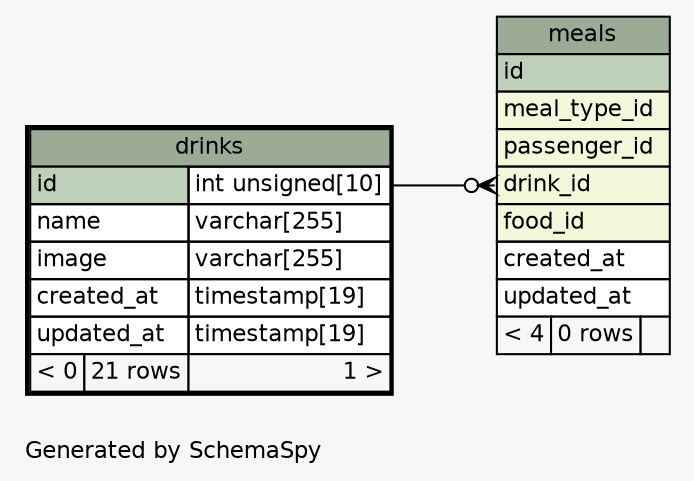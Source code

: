 // dot 2.38.0 on Linux 4.8.0-46-generic
// SchemaSpy rev 590
digraph "oneDegreeRelationshipsDiagram" {
  graph [
    rankdir="RL"
    bgcolor="#f7f7f7"
    label="\nGenerated by SchemaSpy"
    labeljust="l"
    nodesep="0.18"
    ranksep="0.46"
    fontname="Helvetica"
    fontsize="11"
  ];
  node [
    fontname="Helvetica"
    fontsize="11"
    shape="plaintext"
  ];
  edge [
    arrowsize="0.8"
  ];
  "meals":"drink_id":w -> "drinks":"id.type":e [arrowhead=none dir=back arrowtail=crowodot];
  "drinks" [
    label=<
    <TABLE BORDER="2" CELLBORDER="1" CELLSPACING="0" BGCOLOR="#ffffff">
      <TR><TD COLSPAN="3" BGCOLOR="#9bab96" ALIGN="CENTER">drinks</TD></TR>
      <TR><TD PORT="id" COLSPAN="2" BGCOLOR="#bed1b8" ALIGN="LEFT">id</TD><TD PORT="id.type" ALIGN="LEFT">int unsigned[10]</TD></TR>
      <TR><TD PORT="name" COLSPAN="2" ALIGN="LEFT">name</TD><TD PORT="name.type" ALIGN="LEFT">varchar[255]</TD></TR>
      <TR><TD PORT="image" COLSPAN="2" ALIGN="LEFT">image</TD><TD PORT="image.type" ALIGN="LEFT">varchar[255]</TD></TR>
      <TR><TD PORT="created_at" COLSPAN="2" ALIGN="LEFT">created_at</TD><TD PORT="created_at.type" ALIGN="LEFT">timestamp[19]</TD></TR>
      <TR><TD PORT="updated_at" COLSPAN="2" ALIGN="LEFT">updated_at</TD><TD PORT="updated_at.type" ALIGN="LEFT">timestamp[19]</TD></TR>
      <TR><TD ALIGN="LEFT" BGCOLOR="#f7f7f7">&lt; 0</TD><TD ALIGN="RIGHT" BGCOLOR="#f7f7f7">21 rows</TD><TD ALIGN="RIGHT" BGCOLOR="#f7f7f7">1 &gt;</TD></TR>
    </TABLE>>
    URL="drinks.html"
    tooltip="drinks"
  ];
  "meals" [
    label=<
    <TABLE BORDER="0" CELLBORDER="1" CELLSPACING="0" BGCOLOR="#ffffff">
      <TR><TD COLSPAN="3" BGCOLOR="#9bab96" ALIGN="CENTER">meals</TD></TR>
      <TR><TD PORT="id" COLSPAN="3" BGCOLOR="#bed1b8" ALIGN="LEFT">id</TD></TR>
      <TR><TD PORT="meal_type_id" COLSPAN="3" BGCOLOR="#f4f7da" ALIGN="LEFT">meal_type_id</TD></TR>
      <TR><TD PORT="passenger_id" COLSPAN="3" BGCOLOR="#f4f7da" ALIGN="LEFT">passenger_id</TD></TR>
      <TR><TD PORT="drink_id" COLSPAN="3" BGCOLOR="#f4f7da" ALIGN="LEFT">drink_id</TD></TR>
      <TR><TD PORT="food_id" COLSPAN="3" BGCOLOR="#f4f7da" ALIGN="LEFT">food_id</TD></TR>
      <TR><TD PORT="created_at" COLSPAN="3" ALIGN="LEFT">created_at</TD></TR>
      <TR><TD PORT="updated_at" COLSPAN="3" ALIGN="LEFT">updated_at</TD></TR>
      <TR><TD ALIGN="LEFT" BGCOLOR="#f7f7f7">&lt; 4</TD><TD ALIGN="RIGHT" BGCOLOR="#f7f7f7">0 rows</TD><TD ALIGN="RIGHT" BGCOLOR="#f7f7f7">  </TD></TR>
    </TABLE>>
    URL="meals.html"
    tooltip="meals"
  ];
}

